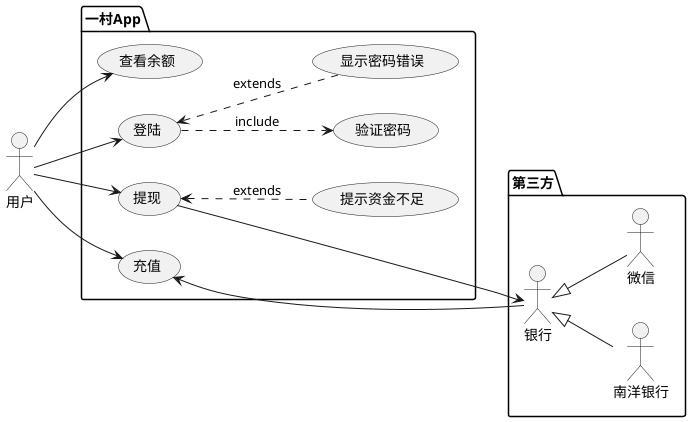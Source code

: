 @startuml
left to right direction

actor 用户 as guest


package 一村App {
  usecase "登陆" as login
  usecase "验证密码" as checkpwd
  usecase "显示密码错误" as errorpwd
  usecase "提现" as takecash
  usecase "充值" as recharge
  usecase "查看余额" as checkbalance
'  usecase "验证资金" as uc5
  usecase "提示资金不足" as nomoney
}

package 第三方 {
  actor "银行" as bank
  actor "南洋银行" as nanyang
  actor "微信" as weixin
}

guest -> checkbalance
guest --> takecash


guest --> login
login ..> checkpwd: include
login <.. errorpwd: extends

'takecash ..> uc5: include
takecash <.. nomoney :extends

guest --> recharge
takecash ---> bank
recharge <--- bank


nanyang -up-|> bank
weixin -up-|> bank
@enduml